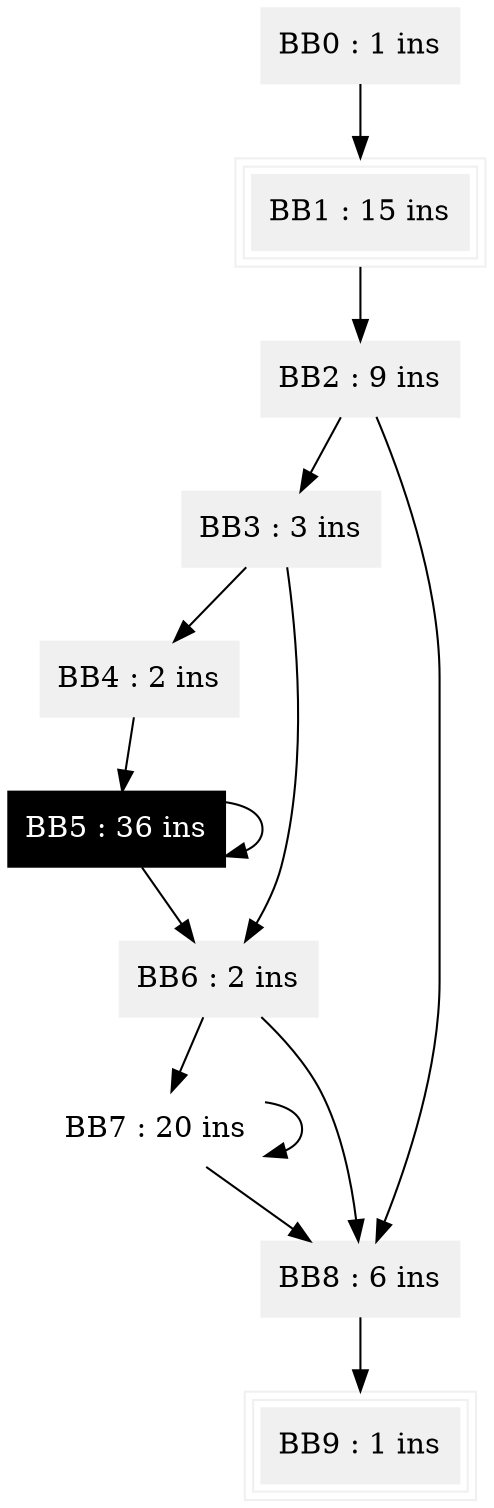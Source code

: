 digraph _Z15matrixMulKernelPfS_S_iii {
	BB0 [style=filled,fontcolor=gray0,shape=box,peripheries=1,color=gray94,label="BB0 : 1 ins"];
	BB1 [style=filled,fontcolor=gray0,shape=box,peripheries=3,color=gray94,label="BB1 : 15 ins"];
	BB2 [style=filled,fontcolor=gray0,shape=box,peripheries=1,color=gray94,label="BB2 : 9 ins"];
	BB3 [style=filled,fontcolor=gray0,shape=box,peripheries=1,color=gray94,label="BB3 : 3 ins"];
	BB4 [style=filled,fontcolor=gray0,shape=box,peripheries=1,color=gray94,label="BB4 : 2 ins"];
	BB5 [style=filled,fontcolor=gray100,shape=box,peripheries=1,color=gray0,label="BB5 : 36 ins"];
	BB6 [style=filled,fontcolor=gray0,shape=box,peripheries=1,color=gray94,label="BB6 : 2 ins"];
	BB7 [style=filled,fontcolor=gray0,shape=box,peripheries=1,color=gray100,label="BB7 : 20 ins"];
	BB8 [style=filled,fontcolor=gray0,shape=box,peripheries=1,color=gray94,label="BB8 : 6 ins"];
	BB9 [style=filled,fontcolor=gray0,shape=box,peripheries=3,color=gray94,label="BB9 : 1 ins"];
	BB0 -> BB1;
	BB1 -> BB2;
	BB2 -> BB8;
	BB2 -> BB3;
	BB3 -> BB6;
	BB3 -> BB4;
	BB4 -> BB5;
	BB5 -> BB5;
	BB5 -> BB6;
	BB6 -> BB8;
	BB6 -> BB7;
	BB7 -> BB7;
	BB7 -> BB8;
	BB8 -> BB9;
}
